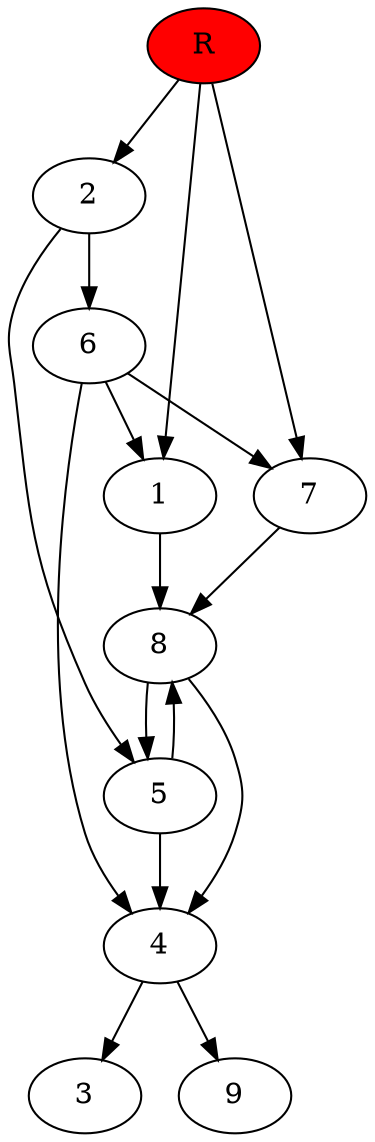 digraph prb14001 {
	1
	2
	3
	4
	5
	6
	7
	8
	R [fillcolor="#ff0000" style=filled]
	1 -> 8
	2 -> 5
	2 -> 6
	4 -> 3
	4 -> 9
	5 -> 4
	5 -> 8
	6 -> 1
	6 -> 4
	6 -> 7
	7 -> 8
	8 -> 4
	8 -> 5
	R -> 1
	R -> 2
	R -> 7
}
